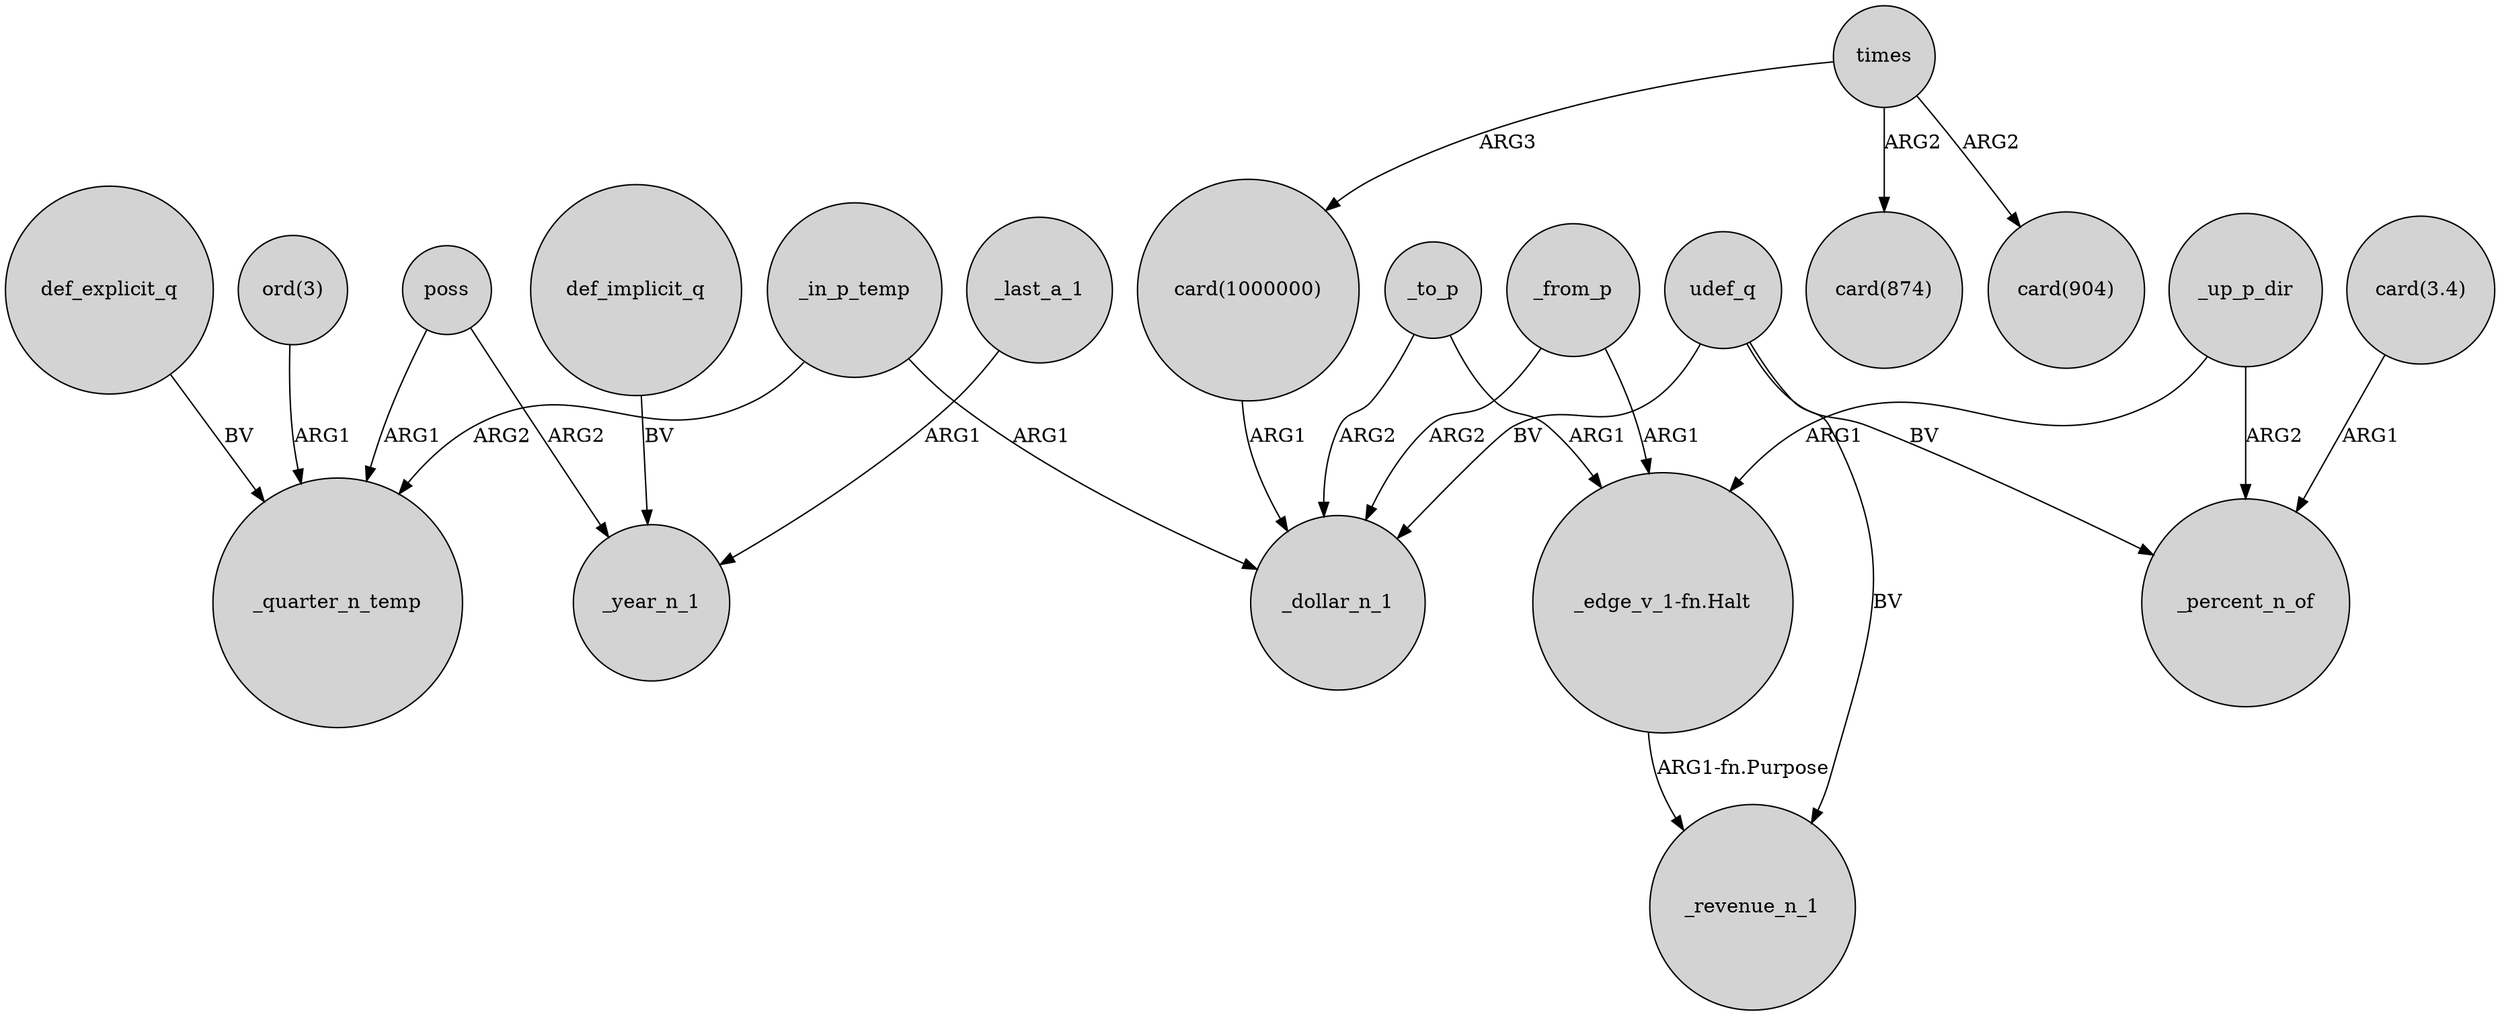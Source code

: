 digraph {
	node [shape=circle style=filled]
	_in_p_temp -> _quarter_n_temp [label=ARG2]
	"ord(3)" -> _quarter_n_temp [label=ARG1]
	times -> "card(874)" [label=ARG2]
	def_implicit_q -> _year_n_1 [label=BV]
	_up_p_dir -> "_edge_v_1-fn.Halt" [label=ARG1]
	poss -> _year_n_1 [label=ARG2]
	_up_p_dir -> _percent_n_of [label=ARG2]
	times -> "card(1000000)" [label=ARG3]
	_to_p -> _dollar_n_1 [label=ARG2]
	_in_p_temp -> _dollar_n_1 [label=ARG1]
	_to_p -> "_edge_v_1-fn.Halt" [label=ARG1]
	udef_q -> _revenue_n_1 [label=BV]
	udef_q -> _percent_n_of [label=BV]
	def_explicit_q -> _quarter_n_temp [label=BV]
	_last_a_1 -> _year_n_1 [label=ARG1]
	udef_q -> _dollar_n_1 [label=BV]
	"card(1000000)" -> _dollar_n_1 [label=ARG1]
	poss -> _quarter_n_temp [label=ARG1]
	"card(3.4)" -> _percent_n_of [label=ARG1]
	"_edge_v_1-fn.Halt" -> _revenue_n_1 [label="ARG1-fn.Purpose"]
	times -> "card(904)" [label=ARG2]
	_from_p -> "_edge_v_1-fn.Halt" [label=ARG1]
	_from_p -> _dollar_n_1 [label=ARG2]
}
